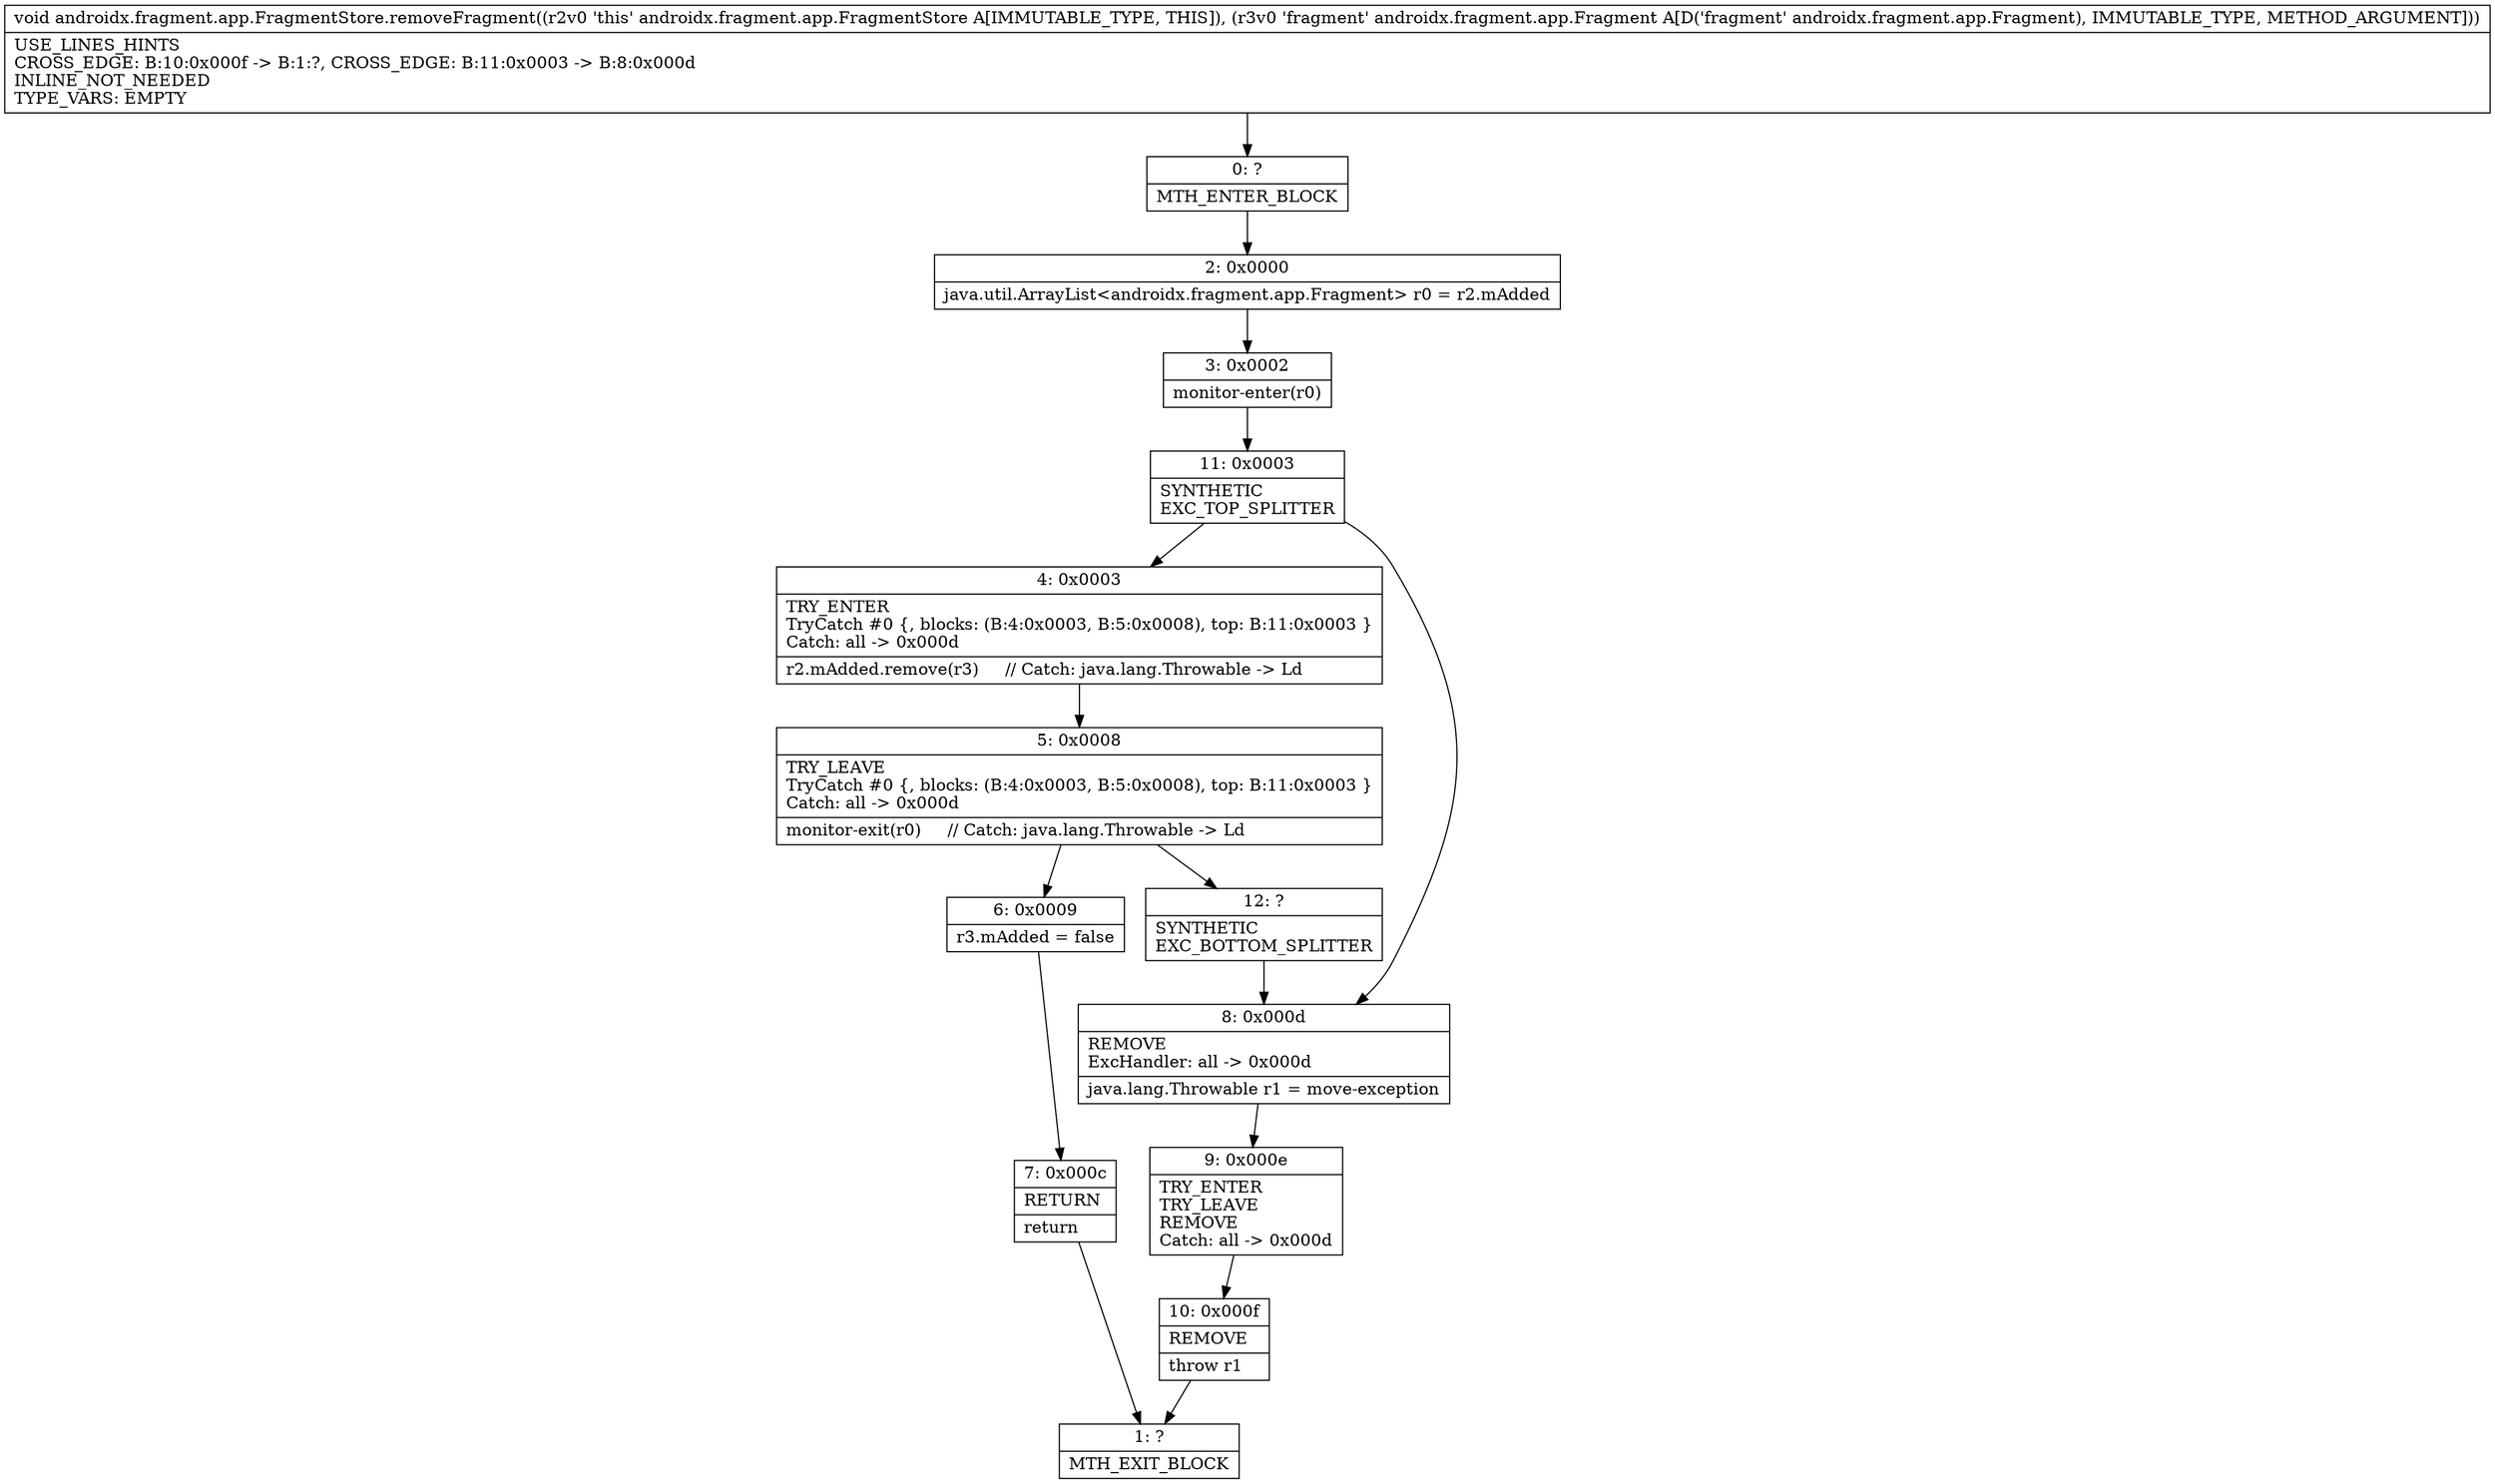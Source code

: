 digraph "CFG forandroidx.fragment.app.FragmentStore.removeFragment(Landroidx\/fragment\/app\/Fragment;)V" {
Node_0 [shape=record,label="{0\:\ ?|MTH_ENTER_BLOCK\l}"];
Node_2 [shape=record,label="{2\:\ 0x0000|java.util.ArrayList\<androidx.fragment.app.Fragment\> r0 = r2.mAdded\l}"];
Node_3 [shape=record,label="{3\:\ 0x0002|monitor\-enter(r0)\l}"];
Node_11 [shape=record,label="{11\:\ 0x0003|SYNTHETIC\lEXC_TOP_SPLITTER\l}"];
Node_4 [shape=record,label="{4\:\ 0x0003|TRY_ENTER\lTryCatch #0 \{, blocks: (B:4:0x0003, B:5:0x0008), top: B:11:0x0003 \}\lCatch: all \-\> 0x000d\l|r2.mAdded.remove(r3)     \/\/ Catch: java.lang.Throwable \-\> Ld\l}"];
Node_5 [shape=record,label="{5\:\ 0x0008|TRY_LEAVE\lTryCatch #0 \{, blocks: (B:4:0x0003, B:5:0x0008), top: B:11:0x0003 \}\lCatch: all \-\> 0x000d\l|monitor\-exit(r0)     \/\/ Catch: java.lang.Throwable \-\> Ld\l}"];
Node_6 [shape=record,label="{6\:\ 0x0009|r3.mAdded = false\l}"];
Node_7 [shape=record,label="{7\:\ 0x000c|RETURN\l|return\l}"];
Node_1 [shape=record,label="{1\:\ ?|MTH_EXIT_BLOCK\l}"];
Node_12 [shape=record,label="{12\:\ ?|SYNTHETIC\lEXC_BOTTOM_SPLITTER\l}"];
Node_8 [shape=record,label="{8\:\ 0x000d|REMOVE\lExcHandler: all \-\> 0x000d\l|java.lang.Throwable r1 = move\-exception\l}"];
Node_9 [shape=record,label="{9\:\ 0x000e|TRY_ENTER\lTRY_LEAVE\lREMOVE\lCatch: all \-\> 0x000d\l}"];
Node_10 [shape=record,label="{10\:\ 0x000f|REMOVE\l|throw r1\l}"];
MethodNode[shape=record,label="{void androidx.fragment.app.FragmentStore.removeFragment((r2v0 'this' androidx.fragment.app.FragmentStore A[IMMUTABLE_TYPE, THIS]), (r3v0 'fragment' androidx.fragment.app.Fragment A[D('fragment' androidx.fragment.app.Fragment), IMMUTABLE_TYPE, METHOD_ARGUMENT]))  | USE_LINES_HINTS\lCROSS_EDGE: B:10:0x000f \-\> B:1:?, CROSS_EDGE: B:11:0x0003 \-\> B:8:0x000d\lINLINE_NOT_NEEDED\lTYPE_VARS: EMPTY\l}"];
MethodNode -> Node_0;Node_0 -> Node_2;
Node_2 -> Node_3;
Node_3 -> Node_11;
Node_11 -> Node_4;
Node_11 -> Node_8;
Node_4 -> Node_5;
Node_5 -> Node_6;
Node_5 -> Node_12;
Node_6 -> Node_7;
Node_7 -> Node_1;
Node_12 -> Node_8;
Node_8 -> Node_9;
Node_9 -> Node_10;
Node_10 -> Node_1;
}

